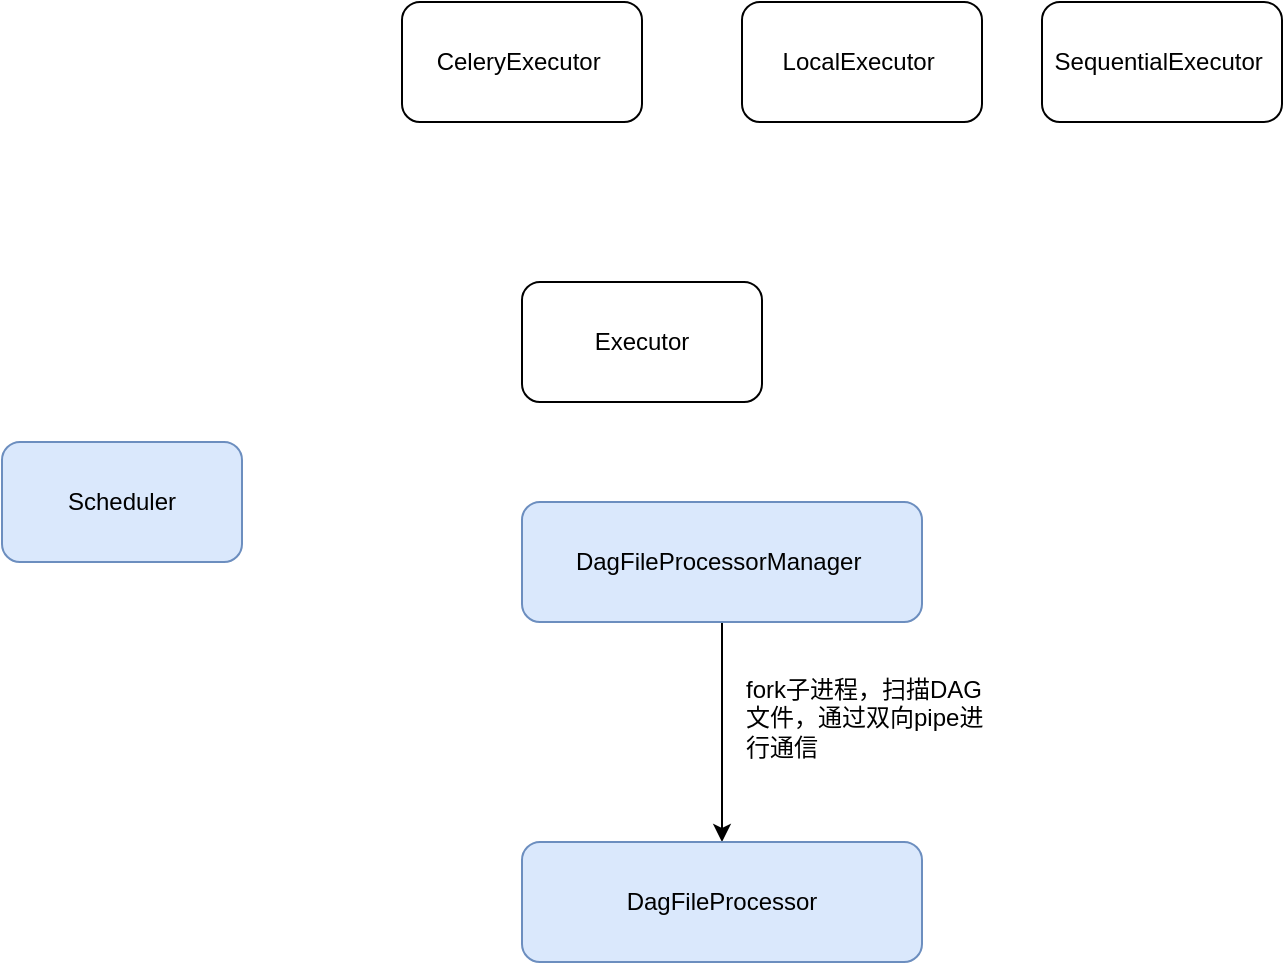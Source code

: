 <mxfile version="14.6.6" type="github">
  <diagram id="7rDAGg71SStgEw9H4X1u" name="Page-1">
    <mxGraphModel dx="1426" dy="826" grid="1" gridSize="10" guides="1" tooltips="1" connect="1" arrows="1" fold="1" page="1" pageScale="1" pageWidth="50000" pageHeight="50000" math="0" shadow="0">
      <root>
        <mxCell id="0" />
        <mxCell id="1" parent="0" />
        <mxCell id="ebWJ66brjidnbOZUW0D--1" value="Scheduler" style="rounded=1;whiteSpace=wrap;html=1;fillColor=#dae8fc;strokeColor=#6c8ebf;" vertex="1" parent="1">
          <mxGeometry x="300" y="310" width="120" height="60" as="geometry" />
        </mxCell>
        <mxCell id="ebWJ66brjidnbOZUW0D--2" value="Executor" style="rounded=1;whiteSpace=wrap;html=1;" vertex="1" parent="1">
          <mxGeometry x="560" y="230" width="120" height="60" as="geometry" />
        </mxCell>
        <mxCell id="ebWJ66brjidnbOZUW0D--3" value="&lt;span&gt;CeleryExecutor&amp;nbsp;&lt;/span&gt;" style="rounded=1;whiteSpace=wrap;html=1;" vertex="1" parent="1">
          <mxGeometry x="500" y="90" width="120" height="60" as="geometry" />
        </mxCell>
        <mxCell id="ebWJ66brjidnbOZUW0D--5" value="&lt;span&gt;LocalExecutor&amp;nbsp;&lt;/span&gt;" style="rounded=1;whiteSpace=wrap;html=1;" vertex="1" parent="1">
          <mxGeometry x="670" y="90" width="120" height="60" as="geometry" />
        </mxCell>
        <mxCell id="ebWJ66brjidnbOZUW0D--6" value="&lt;span&gt;SequentialExecutor&amp;nbsp;&lt;/span&gt;" style="rounded=1;whiteSpace=wrap;html=1;" vertex="1" parent="1">
          <mxGeometry x="820" y="90" width="120" height="60" as="geometry" />
        </mxCell>
        <mxCell id="ebWJ66brjidnbOZUW0D--11" style="edgeStyle=none;rounded=0;orthogonalLoop=1;jettySize=auto;html=1;exitX=0.5;exitY=1;exitDx=0;exitDy=0;entryX=0.5;entryY=0;entryDx=0;entryDy=0;" edge="1" parent="1" source="ebWJ66brjidnbOZUW0D--7" target="ebWJ66brjidnbOZUW0D--10">
          <mxGeometry relative="1" as="geometry" />
        </mxCell>
        <mxCell id="ebWJ66brjidnbOZUW0D--7" value="&lt;span&gt;DagFileProcessorManager&amp;nbsp;&lt;/span&gt;" style="rounded=1;whiteSpace=wrap;html=1;fillColor=#dae8fc;strokeColor=#6c8ebf;" vertex="1" parent="1">
          <mxGeometry x="560" y="340" width="200" height="60" as="geometry" />
        </mxCell>
        <mxCell id="ebWJ66brjidnbOZUW0D--10" value="DagFileProcessor" style="rounded=1;whiteSpace=wrap;html=1;fillColor=#dae8fc;strokeColor=#6c8ebf;" vertex="1" parent="1">
          <mxGeometry x="560" y="510" width="200" height="60" as="geometry" />
        </mxCell>
        <mxCell id="ebWJ66brjidnbOZUW0D--14" value="fork子进程，扫描DAG 文件，通过双向pipe进行通信" style="text;html=1;strokeColor=none;fillColor=none;align=left;verticalAlign=top;whiteSpace=wrap;rounded=0;" vertex="1" parent="1">
          <mxGeometry x="670" y="420" width="130" height="50" as="geometry" />
        </mxCell>
      </root>
    </mxGraphModel>
  </diagram>
</mxfile>
